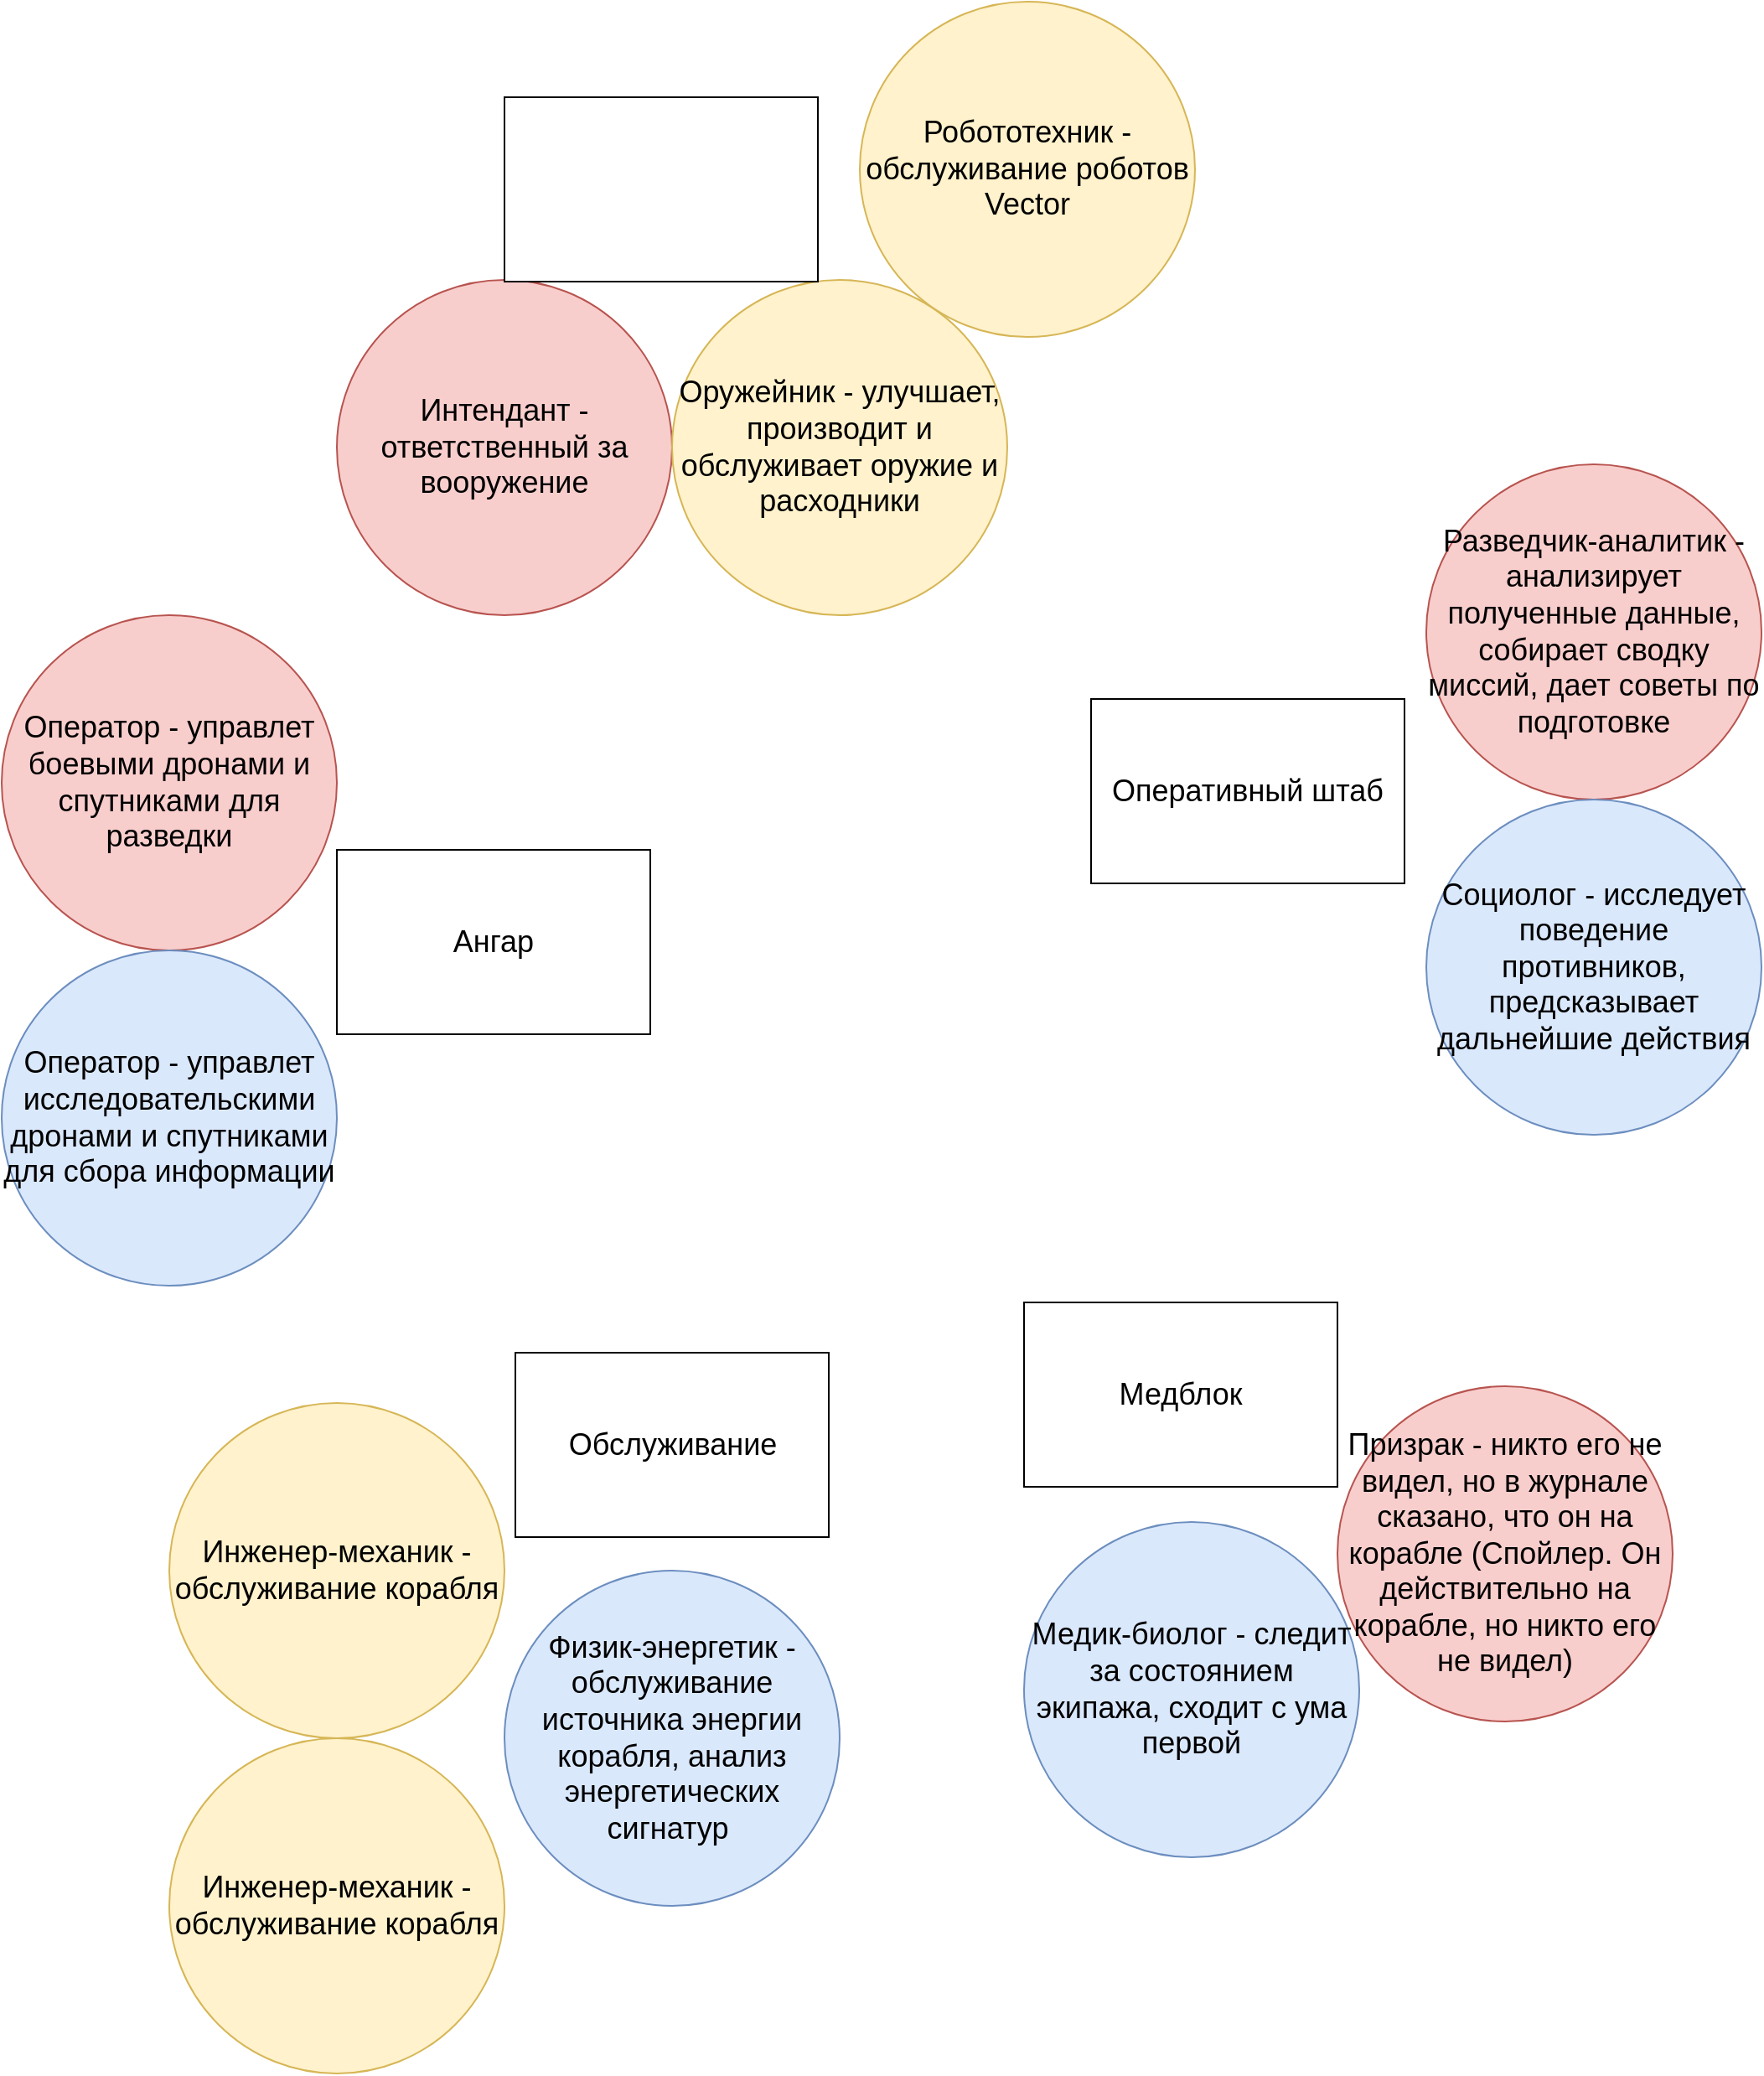 <mxfile version="23.1.5" type="device">
  <diagram name="Страница — 1" id="kZsgClJewu29NncPMB85">
    <mxGraphModel dx="2625" dy="1573" grid="1" gridSize="10" guides="1" tooltips="1" connect="1" arrows="1" fold="1" page="1" pageScale="1" pageWidth="827" pageHeight="1169" math="0" shadow="0">
      <root>
        <mxCell id="0" />
        <mxCell id="1" parent="0" />
        <mxCell id="srB62APhQQ8iUDSvO2Ck-4" value="Медблок" style="rounded=0;whiteSpace=wrap;html=1;labelPosition=center;verticalLabelPosition=middle;align=center;verticalAlign=middle;fontSize=18;" parent="1" vertex="1">
          <mxGeometry x="610" y="970" width="187" height="110" as="geometry" />
        </mxCell>
        <mxCell id="T5NU2PMol1Ryvd0yD8M0-2" value="Разведчик-аналитик - анализирует полученные данные, собирает сводку миссий, дает советы по подготовке" style="ellipse;whiteSpace=wrap;html=1;aspect=fixed;fillColor=#f8cecc;strokeColor=#b85450;fontSize=18;" parent="1" vertex="1">
          <mxGeometry x="850" y="470" width="200" height="200" as="geometry" />
        </mxCell>
        <mxCell id="T5NU2PMol1Ryvd0yD8M0-3" value="Оператор - управлет боевыми дронами и спутниками для разведки" style="ellipse;whiteSpace=wrap;html=1;aspect=fixed;fillColor=#f8cecc;strokeColor=#b85450;fontSize=18;" parent="1" vertex="1">
          <mxGeometry y="560" width="200" height="200" as="geometry" />
        </mxCell>
        <mxCell id="T5NU2PMol1Ryvd0yD8M0-4" value="Интендант - ответственный за вооружение" style="ellipse;whiteSpace=wrap;html=1;aspect=fixed;fillColor=#f8cecc;strokeColor=#b85450;fontSize=18;" parent="1" vertex="1">
          <mxGeometry x="200" y="360" width="200" height="200" as="geometry" />
        </mxCell>
        <mxCell id="T5NU2PMol1Ryvd0yD8M0-7" value="Оружейник - улучшает, производит и обслуживает оружие и расходники" style="ellipse;whiteSpace=wrap;html=1;aspect=fixed;fillColor=#fff2cc;strokeColor=#d6b656;fontSize=18;" parent="1" vertex="1">
          <mxGeometry x="400" y="360" width="200" height="200" as="geometry" />
        </mxCell>
        <mxCell id="T5NU2PMol1Ryvd0yD8M0-9" value="Оператор - управлет исследовательскими дронами и спутниками для сбора информации" style="ellipse;whiteSpace=wrap;html=1;aspect=fixed;fillColor=#dae8fc;strokeColor=#6c8ebf;fontSize=18;" parent="1" vertex="1">
          <mxGeometry y="760" width="200" height="200" as="geometry" />
        </mxCell>
        <mxCell id="T5NU2PMol1Ryvd0yD8M0-10" value="Инженер-механик - обслуживание корабля" style="ellipse;whiteSpace=wrap;html=1;aspect=fixed;fillColor=#fff2cc;strokeColor=#d6b656;fontSize=18;" parent="1" vertex="1">
          <mxGeometry x="100" y="1030" width="200" height="200" as="geometry" />
        </mxCell>
        <mxCell id="T5NU2PMol1Ryvd0yD8M0-15" value="Социолог - исследует поведение противников, предсказывает дальнейшие действия" style="ellipse;whiteSpace=wrap;html=1;aspect=fixed;fillColor=#dae8fc;strokeColor=#6c8ebf;fontSize=18;" parent="1" vertex="1">
          <mxGeometry x="850" y="670" width="200" height="200" as="geometry" />
        </mxCell>
        <mxCell id="T5NU2PMol1Ryvd0yD8M0-16" value="Физик-энергетик - обслуживание источника энергии корабля, анализ энергетических сигнатур&amp;nbsp;" style="ellipse;whiteSpace=wrap;html=1;aspect=fixed;fillColor=#dae8fc;strokeColor=#6c8ebf;fontSize=18;" parent="1" vertex="1">
          <mxGeometry x="300" y="1130" width="200" height="200" as="geometry" />
        </mxCell>
        <mxCell id="T5NU2PMol1Ryvd0yD8M0-5" value="Призрак - никто его не видел, но в журнале сказано, что он на корабле (Спойлер. Он действительно на корабле, но никто его не видел)" style="ellipse;whiteSpace=wrap;html=1;aspect=fixed;fillColor=#f8cecc;strokeColor=#b85450;fontSize=18;" parent="1" vertex="1">
          <mxGeometry x="797" y="1020" width="200" height="200" as="geometry" />
        </mxCell>
        <mxCell id="T5NU2PMol1Ryvd0yD8M0-6" value="Медик-биолог - следит за состоянием экипажа, сходит с ума первой" style="ellipse;whiteSpace=wrap;html=1;aspect=fixed;fillColor=#dae8fc;strokeColor=#6c8ebf;fontSize=18;" parent="1" vertex="1">
          <mxGeometry x="610" y="1101" width="200" height="200" as="geometry" />
        </mxCell>
        <mxCell id="T5NU2PMol1Ryvd0yD8M0-18" value="Робототехник - обслуживание роботов Vector" style="ellipse;whiteSpace=wrap;html=1;aspect=fixed;fillColor=#fff2cc;strokeColor=#d6b656;strokeWidth=1;fontSize=18;" parent="1" vertex="1">
          <mxGeometry x="512" y="194" width="200" height="200" as="geometry" />
        </mxCell>
        <mxCell id="srB62APhQQ8iUDSvO2Ck-2" value="Инженер-механик - обслуживание корабля" style="ellipse;whiteSpace=wrap;html=1;aspect=fixed;fillColor=#fff2cc;strokeColor=#d6b656;fontSize=18;" parent="1" vertex="1">
          <mxGeometry x="100" y="1230" width="200" height="200" as="geometry" />
        </mxCell>
        <mxCell id="srB62APhQQ8iUDSvO2Ck-5" value="Обслуживание" style="rounded=0;whiteSpace=wrap;html=1;labelPosition=center;verticalLabelPosition=middle;align=center;verticalAlign=middle;fontSize=18;" parent="1" vertex="1">
          <mxGeometry x="306.5" y="1000" width="187" height="110" as="geometry" />
        </mxCell>
        <mxCell id="srB62APhQQ8iUDSvO2Ck-6" value="Ангар" style="rounded=0;whiteSpace=wrap;html=1;labelPosition=center;verticalLabelPosition=middle;align=center;verticalAlign=middle;fontSize=18;" parent="1" vertex="1">
          <mxGeometry x="200" y="700" width="187" height="110" as="geometry" />
        </mxCell>
        <mxCell id="srB62APhQQ8iUDSvO2Ck-7" value="Оперативный штаб" style="rounded=0;whiteSpace=wrap;html=1;labelPosition=center;verticalLabelPosition=middle;align=center;verticalAlign=middle;fontSize=18;" parent="1" vertex="1">
          <mxGeometry x="650" y="610" width="187" height="110" as="geometry" />
        </mxCell>
        <mxCell id="srB62APhQQ8iUDSvO2Ck-8" value="" style="rounded=0;whiteSpace=wrap;html=1;labelPosition=center;verticalLabelPosition=middle;align=center;verticalAlign=middle;fontSize=18;" parent="1" vertex="1">
          <mxGeometry x="300" y="251" width="187" height="110" as="geometry" />
        </mxCell>
      </root>
    </mxGraphModel>
  </diagram>
</mxfile>
